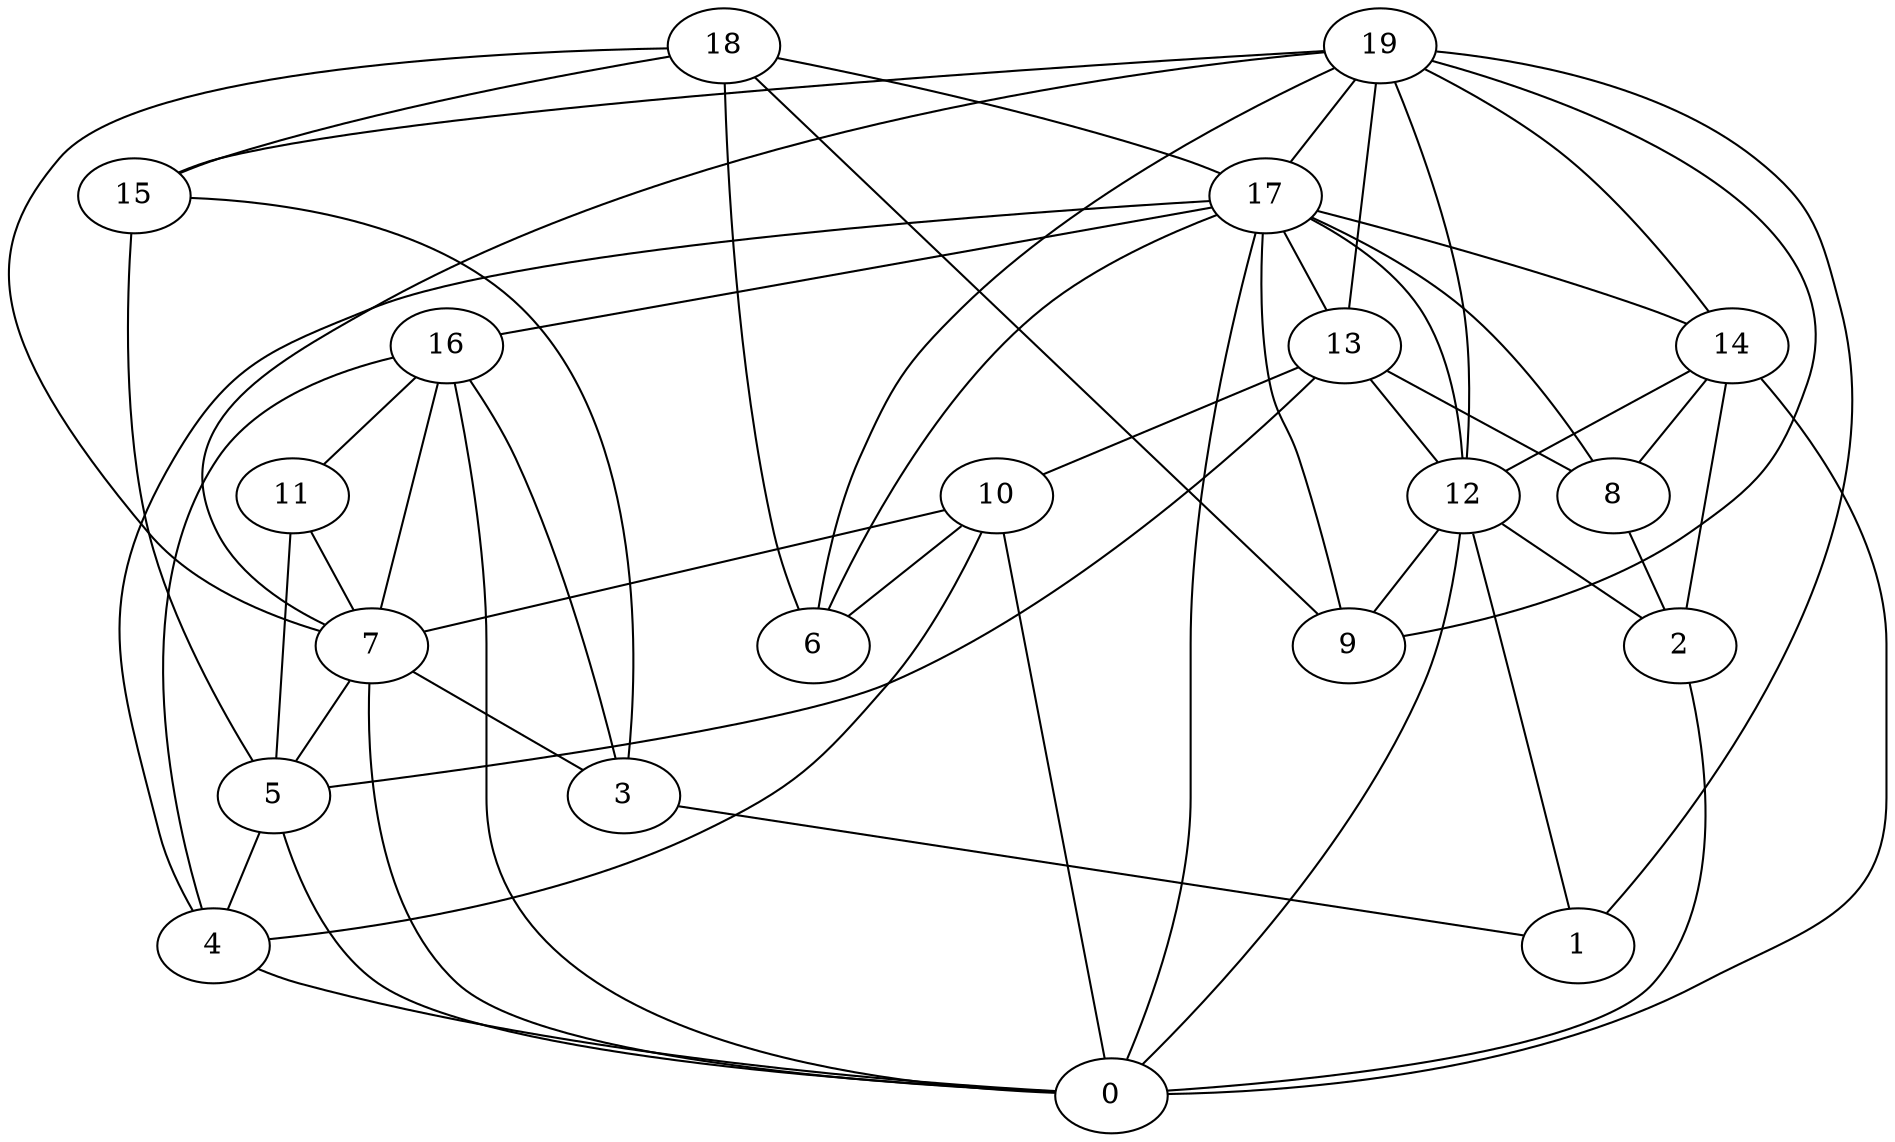 digraph G {

subgraph G1 {
18 -> 17 [dir = none]
18 -> 15 [dir = none]
18 -> 7 [dir = none]
18 -> 6 [dir = none]
18 -> 9 [dir = none]
5 -> 4 [dir = none]
5 -> 0 [dir = none]
8 -> 2 [dir = none]
4 -> 0 [dir = none]
16 -> 3 [dir = none]
16 -> 7 [dir = none]
16 -> 4 [dir = none]
16 -> 0 [dir = none]
16 -> 11 [dir = none]
13 -> 8 [dir = none]
13 -> 5 [dir = none]
13 -> 12 [dir = none]
13 -> 10 [dir = none]
17 -> 12 [dir = none]
17 -> 4 [dir = none]
17 -> 14 [dir = none]
17 -> 16 [dir = none]
17 -> 0 [dir = none]
17 -> 13 [dir = none]
17 -> 6 [dir = none]
17 -> 9 [dir = none]
17 -> 8 [dir = none]
10 -> 7 [dir = none]
10 -> 6 [dir = none]
10 -> 0 [dir = none]
10 -> 4 [dir = none]
2 -> 0 [dir = none]
15 -> 3 [dir = none]
15 -> 5 [dir = none]
14 -> 12 [dir = none]
14 -> 8 [dir = none]
14 -> 0 [dir = none]
14 -> 2 [dir = none]
12 -> 0 [dir = none]
12 -> 9 [dir = none]
12 -> 2 [dir = none]
12 -> 1 [dir = none]
3 -> 1 [dir = none]
19 -> 9 [dir = none]
19 -> 6 [dir = none]
19 -> 13 [dir = none]
19 -> 1 [dir = none]
19 -> 14 [dir = none]
19 -> 17 [dir = none]
19 -> 12 [dir = none]
19 -> 7 [dir = none]
19 -> 15 [dir = none]
7 -> 0 [dir = none]
7 -> 3 [dir = none]
7 -> 5 [dir = none]
11 -> 5 [dir = none]
11 -> 7 [dir = none]
}

}
